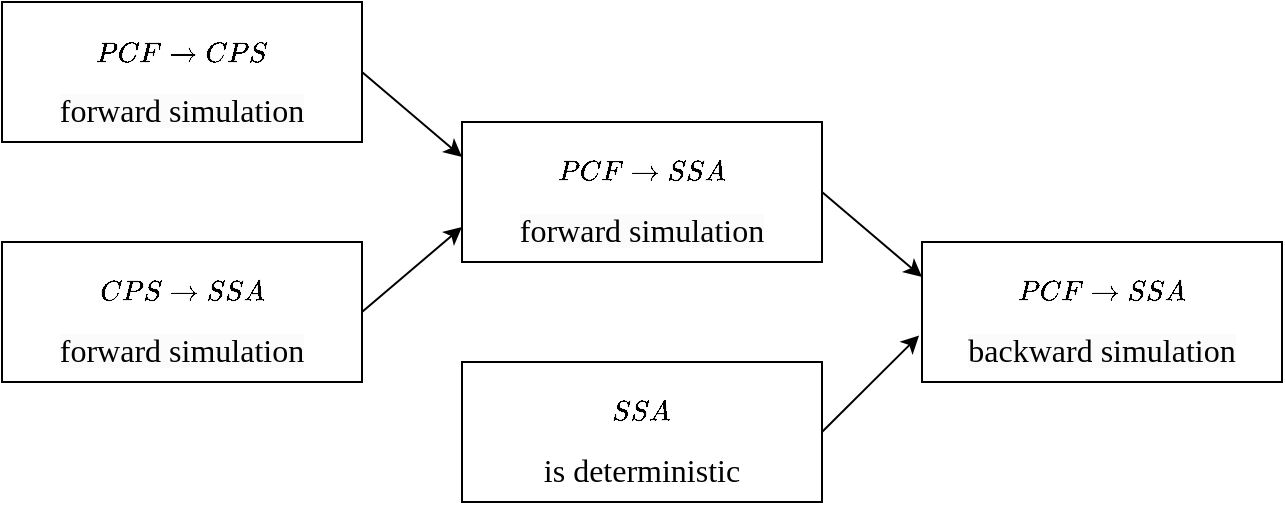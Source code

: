 <mxfile version="20.8.9" type="github">
  <diagram name="第 1 页" id="KQb6CDGmemZaWhEjQTwZ">
    <mxGraphModel dx="1052" dy="589" grid="1" gridSize="10" guides="1" tooltips="1" connect="1" arrows="1" fold="1" page="1" pageScale="1" pageWidth="827" pageHeight="1169" math="1" shadow="0">
      <root>
        <mxCell id="0" />
        <mxCell id="1" parent="0" />
        <mxCell id="368RAmKMyij0us5GdA7K-4" value="&lt;span style=&quot;color: rgb(0, 0, 0); font-family: Helvetica; font-size: 12px; font-style: normal; font-variant-ligatures: normal; font-variant-caps: normal; font-weight: 400; letter-spacing: normal; orphans: 2; text-align: center; text-indent: 0px; text-transform: none; widows: 2; word-spacing: 0px; -webkit-text-stroke-width: 0px; background-color: rgb(251, 251, 251); text-decoration-thickness: initial; text-decoration-style: initial; text-decoration-color: initial; float: none; display: inline !important;&quot;&gt;$$PCF\rightarrow CPS$$&lt;/span&gt;&lt;font style=&quot;border-color: var(--border-color); color: rgb(0, 0, 0); font-style: normal; font-variant-ligatures: normal; font-variant-caps: normal; font-weight: 400; letter-spacing: normal; orphans: 2; text-align: center; text-indent: 0px; text-transform: none; widows: 2; word-spacing: 0px; -webkit-text-stroke-width: 0px; background-color: rgb(251, 251, 251); text-decoration-thickness: initial; text-decoration-style: initial; text-decoration-color: initial; font-size: 16px;&quot; face=&quot;Times New Roman&quot;&gt;forward simulation&lt;/font&gt;" style="rounded=0;whiteSpace=wrap;html=1;fontFamily=Times New Roman;fontSize=16;" vertex="1" parent="1">
          <mxGeometry x="60" y="50" width="180" height="70" as="geometry" />
        </mxCell>
        <mxCell id="368RAmKMyij0us5GdA7K-5" value="&lt;span style=&quot;color: rgb(0, 0, 0); font-family: Helvetica; font-size: 12px; font-style: normal; font-variant-ligatures: normal; font-variant-caps: normal; font-weight: 400; letter-spacing: normal; orphans: 2; text-align: center; text-indent: 0px; text-transform: none; widows: 2; word-spacing: 0px; -webkit-text-stroke-width: 0px; background-color: rgb(251, 251, 251); text-decoration-thickness: initial; text-decoration-style: initial; text-decoration-color: initial; float: none; display: inline !important;&quot;&gt;$$PCF\rightarrow SSA$$&lt;/span&gt;&lt;font style=&quot;border-color: var(--border-color); color: rgb(0, 0, 0); font-style: normal; font-variant-ligatures: normal; font-variant-caps: normal; font-weight: 400; letter-spacing: normal; orphans: 2; text-align: center; text-indent: 0px; text-transform: none; widows: 2; word-spacing: 0px; -webkit-text-stroke-width: 0px; background-color: rgb(251, 251, 251); text-decoration-thickness: initial; text-decoration-style: initial; text-decoration-color: initial; font-size: 16px;&quot; face=&quot;Times New Roman&quot;&gt;forward simulation&lt;/font&gt;" style="rounded=0;whiteSpace=wrap;html=1;fontFamily=Times New Roman;fontSize=16;" vertex="1" parent="1">
          <mxGeometry x="290" y="110" width="180" height="70" as="geometry" />
        </mxCell>
        <mxCell id="368RAmKMyij0us5GdA7K-7" value="&lt;span style=&quot;color: rgb(0, 0, 0); font-family: Helvetica; font-size: 12px; font-style: normal; font-variant-ligatures: normal; font-variant-caps: normal; font-weight: 400; letter-spacing: normal; orphans: 2; text-align: center; text-indent: 0px; text-transform: none; widows: 2; word-spacing: 0px; -webkit-text-stroke-width: 0px; background-color: rgb(251, 251, 251); text-decoration-thickness: initial; text-decoration-style: initial; text-decoration-color: initial; float: none; display: inline !important;&quot;&gt;$$CPS\rightarrow SSA$$&lt;/span&gt;&lt;font style=&quot;border-color: var(--border-color); color: rgb(0, 0, 0); font-style: normal; font-variant-ligatures: normal; font-variant-caps: normal; font-weight: 400; letter-spacing: normal; orphans: 2; text-align: center; text-indent: 0px; text-transform: none; widows: 2; word-spacing: 0px; -webkit-text-stroke-width: 0px; background-color: rgb(251, 251, 251); text-decoration-thickness: initial; text-decoration-style: initial; text-decoration-color: initial; font-size: 16px;&quot; face=&quot;Times New Roman&quot;&gt;forward simulation&lt;/font&gt;" style="rounded=0;whiteSpace=wrap;html=1;fontFamily=Times New Roman;fontSize=16;" vertex="1" parent="1">
          <mxGeometry x="60" y="170" width="180" height="70" as="geometry" />
        </mxCell>
        <mxCell id="368RAmKMyij0us5GdA7K-8" value="&lt;span style=&quot;color: rgb(0, 0, 0); font-family: Helvetica; font-size: 12px; font-style: normal; font-variant-ligatures: normal; font-variant-caps: normal; font-weight: 400; letter-spacing: normal; orphans: 2; text-align: center; text-indent: 0px; text-transform: none; widows: 2; word-spacing: 0px; -webkit-text-stroke-width: 0px; background-color: rgb(251, 251, 251); text-decoration-thickness: initial; text-decoration-style: initial; text-decoration-color: initial; float: none; display: inline !important;&quot;&gt;$$PCF\rightarrow SSA$$&lt;/span&gt;&lt;span style=&quot;color: rgb(0, 0, 0); font-style: normal; font-variant-ligatures: normal; font-variant-caps: normal; font-weight: 400; letter-spacing: normal; orphans: 2; text-align: center; text-indent: 0px; text-transform: none; widows: 2; word-spacing: 0px; -webkit-text-stroke-width: 0px; background-color: rgb(251, 251, 251); text-decoration-thickness: initial; text-decoration-style: initial; text-decoration-color: initial; float: none; display: inline !important;&quot;&gt;&lt;font style=&quot;font-size: 16px;&quot;&gt;backward&lt;/font&gt;&lt;/span&gt;&lt;font style=&quot;border-color: var(--border-color); color: rgb(0, 0, 0); font-style: normal; font-variant-ligatures: normal; font-variant-caps: normal; font-weight: 400; letter-spacing: normal; orphans: 2; text-align: center; text-indent: 0px; text-transform: none; widows: 2; word-spacing: 0px; -webkit-text-stroke-width: 0px; background-color: rgb(251, 251, 251); text-decoration-thickness: initial; text-decoration-style: initial; text-decoration-color: initial; font-size: 16px;&quot; face=&quot;Times New Roman&quot;&gt;&amp;nbsp;simulation&lt;/font&gt;" style="rounded=0;whiteSpace=wrap;html=1;fontFamily=Times New Roman;fontSize=16;" vertex="1" parent="1">
          <mxGeometry x="520" y="170" width="180" height="70" as="geometry" />
        </mxCell>
        <mxCell id="368RAmKMyij0us5GdA7K-10" value="&lt;span style=&quot;color: rgb(0, 0, 0); font-family: Helvetica; font-size: 12px; font-style: normal; font-variant-ligatures: normal; font-variant-caps: normal; font-weight: 400; letter-spacing: normal; orphans: 2; text-align: center; text-indent: 0px; text-transform: none; widows: 2; word-spacing: 0px; -webkit-text-stroke-width: 0px; text-decoration-thickness: initial; text-decoration-style: initial; text-decoration-color: initial; float: none; display: inline !important;&quot;&gt;$$SSA$$&lt;/span&gt;&lt;font style=&quot;border-color: var(--border-color); color: rgb(0, 0, 0); font-style: normal; font-variant-ligatures: normal; font-variant-caps: normal; font-weight: 400; letter-spacing: normal; orphans: 2; text-align: center; text-indent: 0px; text-transform: none; widows: 2; word-spacing: 0px; -webkit-text-stroke-width: 0px; text-decoration-thickness: initial; text-decoration-style: initial; text-decoration-color: initial; font-size: 16px;&quot; face=&quot;Times New Roman&quot;&gt;is deterministic&lt;/font&gt;" style="rounded=0;whiteSpace=wrap;html=1;fontFamily=Times New Roman;fontSize=16;fillColor=default;labelBackgroundColor=none;labelBorderColor=none;" vertex="1" parent="1">
          <mxGeometry x="290" y="230" width="180" height="70" as="geometry" />
        </mxCell>
        <mxCell id="368RAmKMyij0us5GdA7K-11" value="" style="endArrow=classic;html=1;rounded=0;fontFamily=Times New Roman;fontSize=16;exitX=1;exitY=0.5;exitDx=0;exitDy=0;entryX=0;entryY=0.25;entryDx=0;entryDy=0;" edge="1" parent="1" source="368RAmKMyij0us5GdA7K-4" target="368RAmKMyij0us5GdA7K-5">
          <mxGeometry width="50" height="50" relative="1" as="geometry">
            <mxPoint x="420" y="370" as="sourcePoint" />
            <mxPoint x="290" y="140" as="targetPoint" />
          </mxGeometry>
        </mxCell>
        <mxCell id="368RAmKMyij0us5GdA7K-12" value="" style="endArrow=classic;html=1;rounded=0;fontFamily=Times New Roman;fontSize=16;exitX=1;exitY=0.5;exitDx=0;exitDy=0;entryX=0;entryY=0.75;entryDx=0;entryDy=0;" edge="1" parent="1" source="368RAmKMyij0us5GdA7K-7" target="368RAmKMyij0us5GdA7K-5">
          <mxGeometry width="50" height="50" relative="1" as="geometry">
            <mxPoint x="420" y="370" as="sourcePoint" />
            <mxPoint x="290" y="140" as="targetPoint" />
          </mxGeometry>
        </mxCell>
        <mxCell id="368RAmKMyij0us5GdA7K-13" value="" style="endArrow=classic;html=1;rounded=0;fontFamily=Times New Roman;fontSize=16;exitX=1;exitY=0.5;exitDx=0;exitDy=0;entryX=0;entryY=0.25;entryDx=0;entryDy=0;" edge="1" parent="1" source="368RAmKMyij0us5GdA7K-5" target="368RAmKMyij0us5GdA7K-8">
          <mxGeometry width="50" height="50" relative="1" as="geometry">
            <mxPoint x="420" y="370" as="sourcePoint" />
            <mxPoint x="470" y="320" as="targetPoint" />
          </mxGeometry>
        </mxCell>
        <mxCell id="368RAmKMyij0us5GdA7K-14" value="" style="endArrow=classic;html=1;rounded=0;fontFamily=Times New Roman;fontSize=16;exitX=1;exitY=0.5;exitDx=0;exitDy=0;entryX=-0.008;entryY=0.667;entryDx=0;entryDy=0;entryPerimeter=0;" edge="1" parent="1" source="368RAmKMyij0us5GdA7K-10" target="368RAmKMyij0us5GdA7K-8">
          <mxGeometry width="50" height="50" relative="1" as="geometry">
            <mxPoint x="420" y="370" as="sourcePoint" />
            <mxPoint x="470" y="320" as="targetPoint" />
          </mxGeometry>
        </mxCell>
      </root>
    </mxGraphModel>
  </diagram>
</mxfile>
